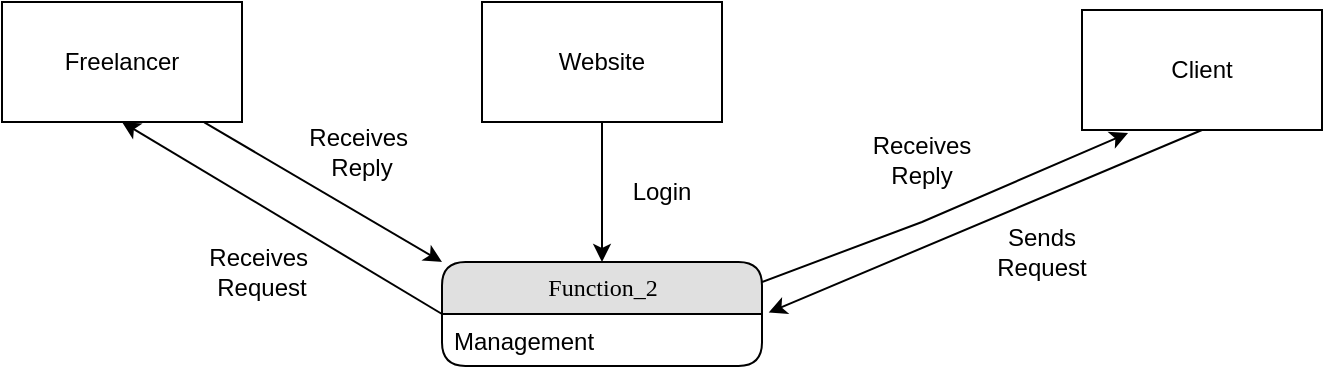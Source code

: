 <mxfile version="23.1.1" type="github">
  <diagram name="Page-1" id="b520641d-4fe3-3701-9064-5fc419738815">
    <mxGraphModel dx="1205" dy="510" grid="1" gridSize="10" guides="1" tooltips="1" connect="1" arrows="1" fold="1" page="1" pageScale="1" pageWidth="1100" pageHeight="850" background="none" math="0" shadow="0">
      <root>
        <mxCell id="0" />
        <mxCell id="1" parent="0" />
        <mxCell id="21ea969265ad0168-22" value="Function_2" style="swimlane;html=1;fontStyle=0;childLayout=stackLayout;horizontal=1;startSize=26;fillColor=#e0e0e0;horizontalStack=0;resizeParent=1;resizeLast=0;collapsible=1;marginBottom=0;swimlaneFillColor=#ffffff;align=center;rounded=1;shadow=0;comic=0;labelBackgroundColor=none;strokeWidth=1;fontFamily=Verdana;fontSize=12" parent="1" vertex="1">
          <mxGeometry x="560" y="200" width="160" height="52" as="geometry" />
        </mxCell>
        <mxCell id="21ea969265ad0168-23" value="Management&amp;nbsp;" style="text;html=1;strokeColor=none;fillColor=none;spacingLeft=4;spacingRight=4;whiteSpace=wrap;overflow=hidden;rotatable=0;points=[[0,0.5],[1,0.5]];portConstraint=eastwest;" parent="21ea969265ad0168-22" vertex="1">
          <mxGeometry y="26" width="160" height="26" as="geometry" />
        </mxCell>
        <mxCell id="cw0JSue5sZhr3ZPxxwcu-1" value="Client" style="rounded=0;whiteSpace=wrap;html=1;" vertex="1" parent="1">
          <mxGeometry x="880" y="74" width="120" height="60" as="geometry" />
        </mxCell>
        <mxCell id="cw0JSue5sZhr3ZPxxwcu-3" value="Sends Request" style="text;html=1;strokeColor=none;fillColor=none;align=center;verticalAlign=middle;whiteSpace=wrap;rounded=0;" vertex="1" parent="1">
          <mxGeometry x="830" y="180" width="60" height="30" as="geometry" />
        </mxCell>
        <mxCell id="cw0JSue5sZhr3ZPxxwcu-4" value="Receives Reply" style="text;html=1;strokeColor=none;fillColor=none;align=center;verticalAlign=middle;whiteSpace=wrap;rounded=0;" vertex="1" parent="1">
          <mxGeometry x="770" y="134" width="60" height="30" as="geometry" />
        </mxCell>
        <mxCell id="cw0JSue5sZhr3ZPxxwcu-5" value="" style="endArrow=classic;html=1;rounded=0;entryX=0.5;entryY=1;entryDx=0;entryDy=0;exitX=0;exitY=0.5;exitDx=0;exitDy=0;" edge="1" parent="1" source="21ea969265ad0168-22" target="cw0JSue5sZhr3ZPxxwcu-6">
          <mxGeometry width="50" height="50" relative="1" as="geometry">
            <mxPoint x="560" y="90" as="sourcePoint" />
            <mxPoint x="460" y="90" as="targetPoint" />
          </mxGeometry>
        </mxCell>
        <mxCell id="cw0JSue5sZhr3ZPxxwcu-6" value="Freelancer" style="rounded=0;whiteSpace=wrap;html=1;" vertex="1" parent="1">
          <mxGeometry x="340" y="70" width="120" height="60" as="geometry" />
        </mxCell>
        <mxCell id="cw0JSue5sZhr3ZPxxwcu-8" value="Receives&amp;nbsp;&lt;br&gt;Request" style="text;html=1;strokeColor=none;fillColor=none;align=center;verticalAlign=middle;whiteSpace=wrap;rounded=0;" vertex="1" parent="1">
          <mxGeometry x="440" y="190" width="60" height="30" as="geometry" />
        </mxCell>
        <mxCell id="cw0JSue5sZhr3ZPxxwcu-9" value="" style="endArrow=classic;html=1;rounded=0;exitX=0.843;exitY=1.003;exitDx=0;exitDy=0;exitPerimeter=0;entryX=0;entryY=0;entryDx=0;entryDy=0;" edge="1" parent="1" source="cw0JSue5sZhr3ZPxxwcu-6" target="21ea969265ad0168-22">
          <mxGeometry width="50" height="50" relative="1" as="geometry">
            <mxPoint x="520" y="200" as="sourcePoint" />
            <mxPoint x="550" y="108" as="targetPoint" />
          </mxGeometry>
        </mxCell>
        <mxCell id="cw0JSue5sZhr3ZPxxwcu-10" value="Receives&amp;nbsp;&lt;br&gt;Reply" style="text;html=1;strokeColor=none;fillColor=none;align=center;verticalAlign=middle;whiteSpace=wrap;rounded=0;" vertex="1" parent="1">
          <mxGeometry x="490" y="130" width="60" height="30" as="geometry" />
        </mxCell>
        <mxCell id="cw0JSue5sZhr3ZPxxwcu-11" value="" style="endArrow=classic;html=1;rounded=0;exitX=0.5;exitY=1;exitDx=0;exitDy=0;entryX=1.021;entryY=-0.027;entryDx=0;entryDy=0;entryPerimeter=0;" edge="1" parent="1" source="cw0JSue5sZhr3ZPxxwcu-1" target="21ea969265ad0168-23">
          <mxGeometry width="50" height="50" relative="1" as="geometry">
            <mxPoint x="520" y="200" as="sourcePoint" />
            <mxPoint x="570" y="150" as="targetPoint" />
          </mxGeometry>
        </mxCell>
        <mxCell id="cw0JSue5sZhr3ZPxxwcu-13" value="" style="endArrow=classic;html=1;rounded=0;entryX=0.192;entryY=1.025;entryDx=0;entryDy=0;entryPerimeter=0;" edge="1" parent="1" target="cw0JSue5sZhr3ZPxxwcu-1">
          <mxGeometry width="50" height="50" relative="1" as="geometry">
            <mxPoint x="720" y="210" as="sourcePoint" />
            <mxPoint x="570" y="150" as="targetPoint" />
            <Array as="points">
              <mxPoint x="800" y="180" />
            </Array>
          </mxGeometry>
        </mxCell>
        <mxCell id="cw0JSue5sZhr3ZPxxwcu-17" value="" style="rounded=0;whiteSpace=wrap;html=1;" vertex="1" parent="1">
          <mxGeometry x="580" y="70" width="120" height="60" as="geometry" />
        </mxCell>
        <mxCell id="cw0JSue5sZhr3ZPxxwcu-18" value="Website" style="text;html=1;strokeColor=none;fillColor=none;align=center;verticalAlign=middle;whiteSpace=wrap;rounded=0;" vertex="1" parent="1">
          <mxGeometry x="610" y="85" width="60" height="30" as="geometry" />
        </mxCell>
        <mxCell id="cw0JSue5sZhr3ZPxxwcu-19" value="Login" style="text;html=1;strokeColor=none;fillColor=none;align=center;verticalAlign=middle;whiteSpace=wrap;rounded=0;" vertex="1" parent="1">
          <mxGeometry x="640" y="150" width="60" height="30" as="geometry" />
        </mxCell>
        <mxCell id="cw0JSue5sZhr3ZPxxwcu-20" value="" style="endArrow=classic;html=1;rounded=0;entryX=0.5;entryY=0;entryDx=0;entryDy=0;exitX=0.5;exitY=1;exitDx=0;exitDy=0;" edge="1" parent="1" source="cw0JSue5sZhr3ZPxxwcu-17" target="21ea969265ad0168-22">
          <mxGeometry width="50" height="50" relative="1" as="geometry">
            <mxPoint x="520" y="170" as="sourcePoint" />
            <mxPoint x="570" y="120" as="targetPoint" />
          </mxGeometry>
        </mxCell>
      </root>
    </mxGraphModel>
  </diagram>
</mxfile>
